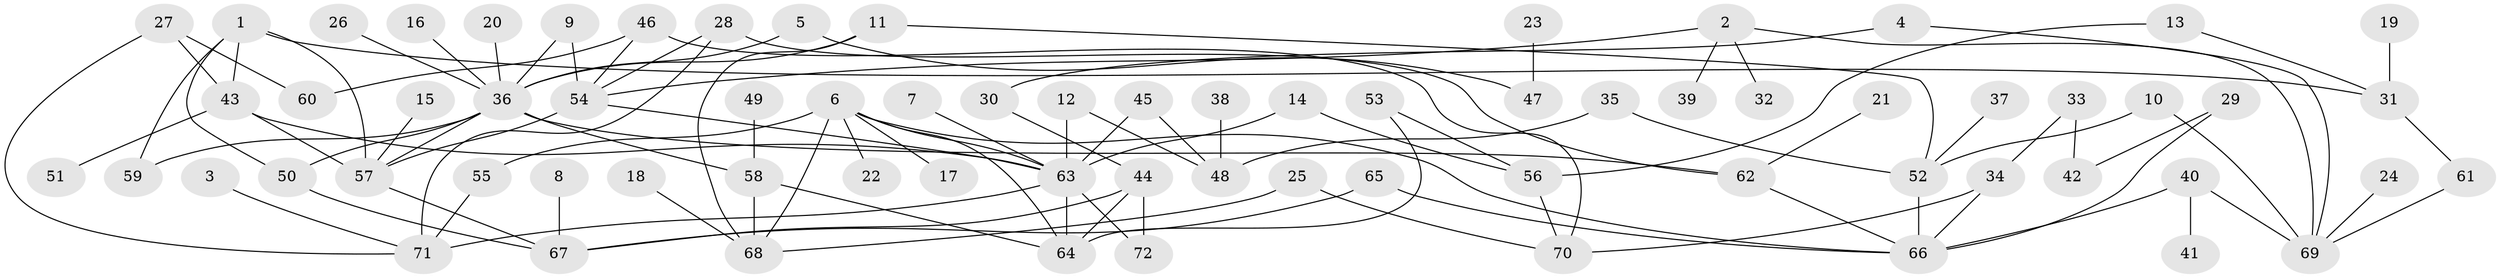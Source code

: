 // original degree distribution, {5: 0.0979020979020979, 6: 0.013986013986013986, 4: 0.07692307692307693, 12: 0.006993006993006993, 2: 0.32867132867132864, 3: 0.14685314685314685, 1: 0.32167832167832167, 7: 0.006993006993006993}
// Generated by graph-tools (version 1.1) at 2025/49/03/09/25 03:49:25]
// undirected, 72 vertices, 103 edges
graph export_dot {
graph [start="1"]
  node [color=gray90,style=filled];
  1;
  2;
  3;
  4;
  5;
  6;
  7;
  8;
  9;
  10;
  11;
  12;
  13;
  14;
  15;
  16;
  17;
  18;
  19;
  20;
  21;
  22;
  23;
  24;
  25;
  26;
  27;
  28;
  29;
  30;
  31;
  32;
  33;
  34;
  35;
  36;
  37;
  38;
  39;
  40;
  41;
  42;
  43;
  44;
  45;
  46;
  47;
  48;
  49;
  50;
  51;
  52;
  53;
  54;
  55;
  56;
  57;
  58;
  59;
  60;
  61;
  62;
  63;
  64;
  65;
  66;
  67;
  68;
  69;
  70;
  71;
  72;
  1 -- 31 [weight=1.0];
  1 -- 43 [weight=1.0];
  1 -- 50 [weight=1.0];
  1 -- 57 [weight=1.0];
  1 -- 59 [weight=1.0];
  2 -- 32 [weight=1.0];
  2 -- 39 [weight=1.0];
  2 -- 54 [weight=1.0];
  2 -- 69 [weight=1.0];
  3 -- 71 [weight=1.0];
  4 -- 30 [weight=1.0];
  4 -- 69 [weight=1.0];
  5 -- 36 [weight=1.0];
  5 -- 47 [weight=1.0];
  6 -- 17 [weight=1.0];
  6 -- 22 [weight=1.0];
  6 -- 55 [weight=1.0];
  6 -- 63 [weight=1.0];
  6 -- 64 [weight=1.0];
  6 -- 66 [weight=1.0];
  6 -- 68 [weight=1.0];
  7 -- 63 [weight=1.0];
  8 -- 67 [weight=1.0];
  9 -- 36 [weight=1.0];
  9 -- 54 [weight=1.0];
  10 -- 52 [weight=1.0];
  10 -- 69 [weight=1.0];
  11 -- 36 [weight=1.0];
  11 -- 52 [weight=1.0];
  11 -- 68 [weight=1.0];
  12 -- 48 [weight=1.0];
  12 -- 63 [weight=1.0];
  13 -- 31 [weight=1.0];
  13 -- 56 [weight=1.0];
  14 -- 56 [weight=1.0];
  14 -- 63 [weight=1.0];
  15 -- 57 [weight=1.0];
  16 -- 36 [weight=1.0];
  18 -- 68 [weight=1.0];
  19 -- 31 [weight=1.0];
  20 -- 36 [weight=1.0];
  21 -- 62 [weight=1.0];
  23 -- 47 [weight=1.0];
  24 -- 69 [weight=1.0];
  25 -- 68 [weight=1.0];
  25 -- 70 [weight=1.0];
  26 -- 36 [weight=1.0];
  27 -- 43 [weight=1.0];
  27 -- 60 [weight=1.0];
  27 -- 71 [weight=1.0];
  28 -- 54 [weight=1.0];
  28 -- 62 [weight=1.0];
  28 -- 71 [weight=1.0];
  29 -- 42 [weight=1.0];
  29 -- 66 [weight=1.0];
  30 -- 44 [weight=1.0];
  31 -- 61 [weight=1.0];
  33 -- 34 [weight=1.0];
  33 -- 42 [weight=1.0];
  34 -- 66 [weight=1.0];
  34 -- 70 [weight=1.0];
  35 -- 48 [weight=1.0];
  35 -- 52 [weight=1.0];
  36 -- 50 [weight=1.0];
  36 -- 57 [weight=1.0];
  36 -- 58 [weight=1.0];
  36 -- 59 [weight=1.0];
  36 -- 62 [weight=1.0];
  37 -- 52 [weight=1.0];
  38 -- 48 [weight=1.0];
  40 -- 41 [weight=1.0];
  40 -- 66 [weight=1.0];
  40 -- 69 [weight=1.0];
  43 -- 51 [weight=1.0];
  43 -- 57 [weight=1.0];
  43 -- 63 [weight=1.0];
  44 -- 64 [weight=1.0];
  44 -- 67 [weight=1.0];
  44 -- 72 [weight=1.0];
  45 -- 48 [weight=1.0];
  45 -- 63 [weight=1.0];
  46 -- 54 [weight=1.0];
  46 -- 60 [weight=1.0];
  46 -- 70 [weight=1.0];
  49 -- 58 [weight=1.0];
  50 -- 67 [weight=1.0];
  52 -- 66 [weight=1.0];
  53 -- 56 [weight=1.0];
  53 -- 64 [weight=1.0];
  54 -- 57 [weight=1.0];
  54 -- 63 [weight=1.0];
  55 -- 71 [weight=1.0];
  56 -- 70 [weight=1.0];
  57 -- 67 [weight=1.0];
  58 -- 64 [weight=1.0];
  58 -- 68 [weight=1.0];
  61 -- 69 [weight=1.0];
  62 -- 66 [weight=1.0];
  63 -- 64 [weight=1.0];
  63 -- 71 [weight=1.0];
  63 -- 72 [weight=1.0];
  65 -- 66 [weight=1.0];
  65 -- 67 [weight=1.0];
}
